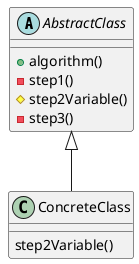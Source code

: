 @startuml
'https://plantuml.com/class-diagram

abstract class AbstractClass {
    +algorithm()
    -step1()
    #step2Variable()
    -step3()
}

class ConcreteClass {
    {method} step2Variable()
}

AbstractClass <|-- ConcreteClass

@enduml